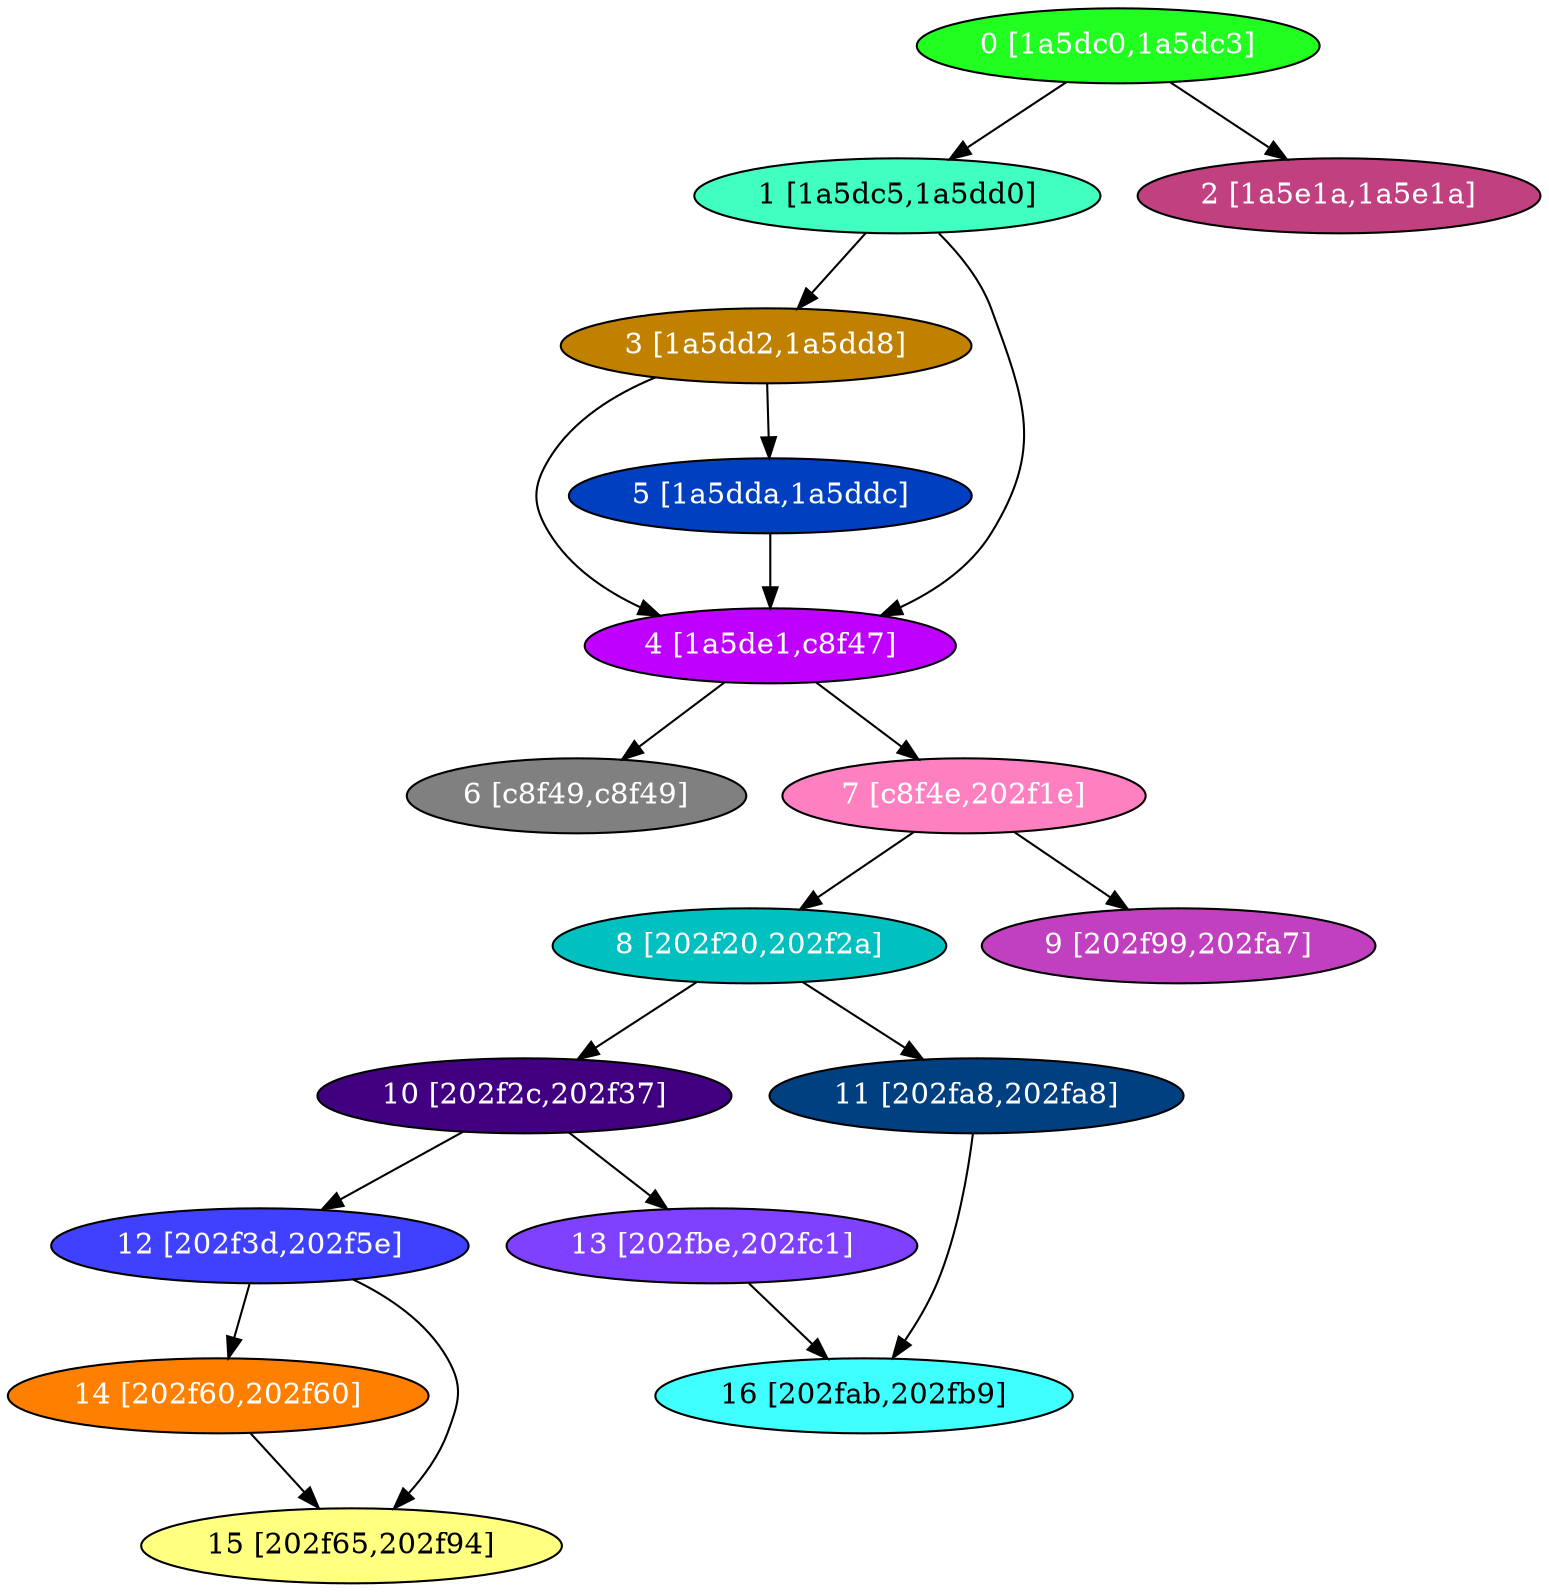 diGraph libnss3{
	libnss3_0  [style=filled fillcolor="#20FF20" fontcolor="#ffffff" shape=oval label="0 [1a5dc0,1a5dc3]"]
	libnss3_1  [style=filled fillcolor="#40FFC0" fontcolor="#000000" shape=oval label="1 [1a5dc5,1a5dd0]"]
	libnss3_2  [style=filled fillcolor="#C04080" fontcolor="#ffffff" shape=oval label="2 [1a5e1a,1a5e1a]"]
	libnss3_3  [style=filled fillcolor="#C08000" fontcolor="#ffffff" shape=oval label="3 [1a5dd2,1a5dd8]"]
	libnss3_4  [style=filled fillcolor="#C000FF" fontcolor="#ffffff" shape=oval label="4 [1a5de1,c8f47]"]
	libnss3_5  [style=filled fillcolor="#0040C0" fontcolor="#ffffff" shape=oval label="5 [1a5dda,1a5ddc]"]
	libnss3_6  [style=filled fillcolor="#808080" fontcolor="#ffffff" shape=oval label="6 [c8f49,c8f49]"]
	libnss3_7  [style=filled fillcolor="#FF80C0" fontcolor="#ffffff" shape=oval label="7 [c8f4e,202f1e]"]
	libnss3_8  [style=filled fillcolor="#00C0C0" fontcolor="#ffffff" shape=oval label="8 [202f20,202f2a]"]
	libnss3_9  [style=filled fillcolor="#C040C0" fontcolor="#ffffff" shape=oval label="9 [202f99,202fa7]"]
	libnss3_a  [style=filled fillcolor="#400080" fontcolor="#ffffff" shape=oval label="10 [202f2c,202f37]"]
	libnss3_b  [style=filled fillcolor="#004080" fontcolor="#ffffff" shape=oval label="11 [202fa8,202fa8]"]
	libnss3_c  [style=filled fillcolor="#4040FF" fontcolor="#ffffff" shape=oval label="12 [202f3d,202f5e]"]
	libnss3_d  [style=filled fillcolor="#8040FF" fontcolor="#ffffff" shape=oval label="13 [202fbe,202fc1]"]
	libnss3_e  [style=filled fillcolor="#FF8000" fontcolor="#ffffff" shape=oval label="14 [202f60,202f60]"]
	libnss3_f  [style=filled fillcolor="#FFFF80" fontcolor="#000000" shape=oval label="15 [202f65,202f94]"]
	libnss3_10  [style=filled fillcolor="#40FFFF" fontcolor="#000000" shape=oval label="16 [202fab,202fb9]"]

	libnss3_0 -> libnss3_1
	libnss3_0 -> libnss3_2
	libnss3_1 -> libnss3_3
	libnss3_1 -> libnss3_4
	libnss3_3 -> libnss3_4
	libnss3_3 -> libnss3_5
	libnss3_4 -> libnss3_6
	libnss3_4 -> libnss3_7
	libnss3_5 -> libnss3_4
	libnss3_7 -> libnss3_8
	libnss3_7 -> libnss3_9
	libnss3_8 -> libnss3_a
	libnss3_8 -> libnss3_b
	libnss3_a -> libnss3_c
	libnss3_a -> libnss3_d
	libnss3_b -> libnss3_10
	libnss3_c -> libnss3_e
	libnss3_c -> libnss3_f
	libnss3_d -> libnss3_10
	libnss3_e -> libnss3_f
}